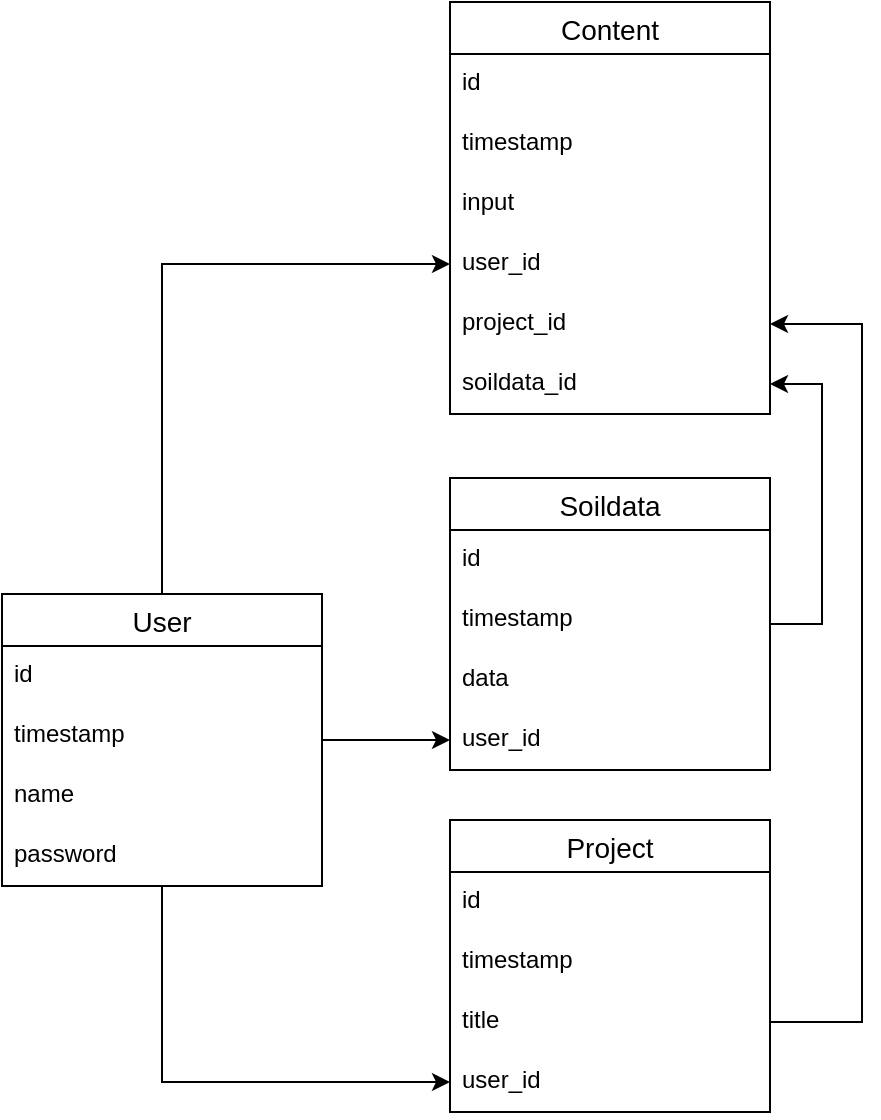<mxfile version="13.6.5">
    <diagram id="BHHHVBN1Tue29iR67mgr" name="Page-1">
        <mxGraphModel dx="1165" dy="783" grid="1" gridSize="10" guides="1" tooltips="1" connect="1" arrows="1" fold="1" page="1" pageScale="1" pageWidth="827" pageHeight="1169" math="0" shadow="0">
            <root>
                <mxCell id="0"/>
                <mxCell id="1" parent="0"/>
                <mxCell id="8YiBdFQph9Uz6ecGhjkG-10" value="User" style="swimlane;fontStyle=0;childLayout=stackLayout;horizontal=1;startSize=26;horizontalStack=0;resizeParent=1;resizeParentMax=0;resizeLast=0;collapsible=1;marginBottom=0;align=center;fontSize=14;comic=0;" parent="1" vertex="1">
                    <mxGeometry x="190" y="386" width="160" height="146" as="geometry"/>
                </mxCell>
                <mxCell id="8YiBdFQph9Uz6ecGhjkG-12" value="id" style="text;strokeColor=none;fillColor=none;spacingLeft=4;spacingRight=4;overflow=hidden;rotatable=0;points=[[0,0.5],[1,0.5]];portConstraint=eastwest;fontSize=12;" parent="8YiBdFQph9Uz6ecGhjkG-10" vertex="1">
                    <mxGeometry y="26" width="160" height="30" as="geometry"/>
                </mxCell>
                <mxCell id="8YiBdFQph9Uz6ecGhjkG-13" value="timestamp" style="text;strokeColor=none;fillColor=none;spacingLeft=4;spacingRight=4;overflow=hidden;rotatable=0;points=[[0,0.5],[1,0.5]];portConstraint=eastwest;fontSize=12;" parent="8YiBdFQph9Uz6ecGhjkG-10" vertex="1">
                    <mxGeometry y="56" width="160" height="30" as="geometry"/>
                </mxCell>
                <mxCell id="8YiBdFQph9Uz6ecGhjkG-14" value="name" style="text;strokeColor=none;fillColor=none;spacingLeft=4;spacingRight=4;overflow=hidden;rotatable=0;points=[[0,0.5],[1,0.5]];portConstraint=eastwest;fontSize=12;" parent="8YiBdFQph9Uz6ecGhjkG-10" vertex="1">
                    <mxGeometry y="86" width="160" height="30" as="geometry"/>
                </mxCell>
                <mxCell id="8YiBdFQph9Uz6ecGhjkG-15" value="password" style="text;strokeColor=none;fillColor=none;spacingLeft=4;spacingRight=4;overflow=hidden;rotatable=0;points=[[0,0.5],[1,0.5]];portConstraint=eastwest;fontSize=12;" parent="8YiBdFQph9Uz6ecGhjkG-10" vertex="1">
                    <mxGeometry y="116" width="160" height="30" as="geometry"/>
                </mxCell>
                <mxCell id="8YiBdFQph9Uz6ecGhjkG-18" value="Project" style="swimlane;fontStyle=0;childLayout=stackLayout;horizontal=1;startSize=26;horizontalStack=0;resizeParent=1;resizeParentMax=0;resizeLast=0;collapsible=1;marginBottom=0;align=center;fontSize=14;comic=0;" parent="1" vertex="1">
                    <mxGeometry x="414" y="499" width="160" height="146" as="geometry"/>
                </mxCell>
                <mxCell id="8YiBdFQph9Uz6ecGhjkG-19" value="id" style="text;strokeColor=none;fillColor=none;spacingLeft=4;spacingRight=4;overflow=hidden;rotatable=0;points=[[0,0.5],[1,0.5]];portConstraint=eastwest;fontSize=12;" parent="8YiBdFQph9Uz6ecGhjkG-18" vertex="1">
                    <mxGeometry y="26" width="160" height="30" as="geometry"/>
                </mxCell>
                <mxCell id="8YiBdFQph9Uz6ecGhjkG-20" value="timestamp" style="text;strokeColor=none;fillColor=none;spacingLeft=4;spacingRight=4;overflow=hidden;rotatable=0;points=[[0,0.5],[1,0.5]];portConstraint=eastwest;fontSize=12;" parent="8YiBdFQph9Uz6ecGhjkG-18" vertex="1">
                    <mxGeometry y="56" width="160" height="30" as="geometry"/>
                </mxCell>
                <mxCell id="8YiBdFQph9Uz6ecGhjkG-21" value="title" style="text;strokeColor=none;fillColor=none;spacingLeft=4;spacingRight=4;overflow=hidden;rotatable=0;points=[[0,0.5],[1,0.5]];portConstraint=eastwest;fontSize=12;" parent="8YiBdFQph9Uz6ecGhjkG-18" vertex="1">
                    <mxGeometry y="86" width="160" height="30" as="geometry"/>
                </mxCell>
                <mxCell id="8YiBdFQph9Uz6ecGhjkG-22" value="user_id" style="text;strokeColor=none;fillColor=none;spacingLeft=4;spacingRight=4;overflow=hidden;rotatable=0;points=[[0,0.5],[1,0.5]];portConstraint=eastwest;fontSize=12;" parent="8YiBdFQph9Uz6ecGhjkG-18" vertex="1">
                    <mxGeometry y="116" width="160" height="30" as="geometry"/>
                </mxCell>
                <mxCell id="8YiBdFQph9Uz6ecGhjkG-26" value="Soildata" style="swimlane;fontStyle=0;childLayout=stackLayout;horizontal=1;startSize=26;horizontalStack=0;resizeParent=1;resizeParentMax=0;resizeLast=0;collapsible=1;marginBottom=0;align=center;fontSize=14;comic=0;" parent="1" vertex="1">
                    <mxGeometry x="414" y="328" width="160" height="146" as="geometry"/>
                </mxCell>
                <mxCell id="8YiBdFQph9Uz6ecGhjkG-27" value="id" style="text;strokeColor=none;fillColor=none;spacingLeft=4;spacingRight=4;overflow=hidden;rotatable=0;points=[[0,0.5],[1,0.5]];portConstraint=eastwest;fontSize=12;" parent="8YiBdFQph9Uz6ecGhjkG-26" vertex="1">
                    <mxGeometry y="26" width="160" height="30" as="geometry"/>
                </mxCell>
                <mxCell id="8YiBdFQph9Uz6ecGhjkG-28" value="timestamp" style="text;strokeColor=none;fillColor=none;spacingLeft=4;spacingRight=4;overflow=hidden;rotatable=0;points=[[0,0.5],[1,0.5]];portConstraint=eastwest;fontSize=12;" parent="8YiBdFQph9Uz6ecGhjkG-26" vertex="1">
                    <mxGeometry y="56" width="160" height="30" as="geometry"/>
                </mxCell>
                <mxCell id="8YiBdFQph9Uz6ecGhjkG-29" value="data" style="text;strokeColor=none;fillColor=none;spacingLeft=4;spacingRight=4;overflow=hidden;rotatable=0;points=[[0,0.5],[1,0.5]];portConstraint=eastwest;fontSize=12;" parent="8YiBdFQph9Uz6ecGhjkG-26" vertex="1">
                    <mxGeometry y="86" width="160" height="30" as="geometry"/>
                </mxCell>
                <mxCell id="8YiBdFQph9Uz6ecGhjkG-44" value="user_id" style="text;strokeColor=none;fillColor=none;spacingLeft=4;spacingRight=4;overflow=hidden;rotatable=0;points=[[0,0.5],[1,0.5]];portConstraint=eastwest;fontSize=12;" parent="8YiBdFQph9Uz6ecGhjkG-26" vertex="1">
                    <mxGeometry y="116" width="160" height="30" as="geometry"/>
                </mxCell>
                <mxCell id="8YiBdFQph9Uz6ecGhjkG-33" value="Content" style="swimlane;fontStyle=0;childLayout=stackLayout;horizontal=1;startSize=26;horizontalStack=0;resizeParent=1;resizeParentMax=0;resizeLast=0;collapsible=1;marginBottom=0;align=center;fontSize=14;comic=0;" parent="1" vertex="1">
                    <mxGeometry x="414" y="90" width="160" height="206" as="geometry"/>
                </mxCell>
                <mxCell id="8YiBdFQph9Uz6ecGhjkG-34" value="id" style="text;strokeColor=none;fillColor=none;spacingLeft=4;spacingRight=4;overflow=hidden;rotatable=0;points=[[0,0.5],[1,0.5]];portConstraint=eastwest;fontSize=12;" parent="8YiBdFQph9Uz6ecGhjkG-33" vertex="1">
                    <mxGeometry y="26" width="160" height="30" as="geometry"/>
                </mxCell>
                <mxCell id="8YiBdFQph9Uz6ecGhjkG-35" value="timestamp" style="text;strokeColor=none;fillColor=none;spacingLeft=4;spacingRight=4;overflow=hidden;rotatable=0;points=[[0,0.5],[1,0.5]];portConstraint=eastwest;fontSize=12;" parent="8YiBdFQph9Uz6ecGhjkG-33" vertex="1">
                    <mxGeometry y="56" width="160" height="30" as="geometry"/>
                </mxCell>
                <mxCell id="8YiBdFQph9Uz6ecGhjkG-36" value="input" style="text;strokeColor=none;fillColor=none;spacingLeft=4;spacingRight=4;overflow=hidden;rotatable=0;points=[[0,0.5],[1,0.5]];portConstraint=eastwest;fontSize=12;" parent="8YiBdFQph9Uz6ecGhjkG-33" vertex="1">
                    <mxGeometry y="86" width="160" height="30" as="geometry"/>
                </mxCell>
                <mxCell id="8YiBdFQph9Uz6ecGhjkG-37" value="user_id" style="text;strokeColor=none;fillColor=none;spacingLeft=4;spacingRight=4;overflow=hidden;rotatable=0;points=[[0,0.5],[1,0.5]];portConstraint=eastwest;fontSize=12;" parent="8YiBdFQph9Uz6ecGhjkG-33" vertex="1">
                    <mxGeometry y="116" width="160" height="30" as="geometry"/>
                </mxCell>
                <mxCell id="8YiBdFQph9Uz6ecGhjkG-38" value="project_id" style="text;strokeColor=none;fillColor=none;spacingLeft=4;spacingRight=4;overflow=hidden;rotatable=0;points=[[0,0.5],[1,0.5]];portConstraint=eastwest;fontSize=12;" parent="8YiBdFQph9Uz6ecGhjkG-33" vertex="1">
                    <mxGeometry y="146" width="160" height="30" as="geometry"/>
                </mxCell>
                <mxCell id="8YiBdFQph9Uz6ecGhjkG-39" value="soildata_id" style="text;strokeColor=none;fillColor=none;spacingLeft=4;spacingRight=4;overflow=hidden;rotatable=0;points=[[0,0.5],[1,0.5]];portConstraint=eastwest;fontSize=12;" parent="8YiBdFQph9Uz6ecGhjkG-33" vertex="1">
                    <mxGeometry y="176" width="160" height="30" as="geometry"/>
                </mxCell>
                <mxCell id="8YiBdFQph9Uz6ecGhjkG-40" style="edgeStyle=orthogonalEdgeStyle;rounded=0;orthogonalLoop=1;jettySize=auto;html=1;startArrow=classic;startFill=1;endArrow=none;endFill=0;" parent="1" source="8YiBdFQph9Uz6ecGhjkG-37" target="8YiBdFQph9Uz6ecGhjkG-10" edge="1">
                    <mxGeometry relative="1" as="geometry"/>
                </mxCell>
                <mxCell id="8YiBdFQph9Uz6ecGhjkG-45" style="edgeStyle=orthogonalEdgeStyle;rounded=0;orthogonalLoop=1;jettySize=auto;html=1;startArrow=classic;startFill=1;endArrow=none;endFill=0;" parent="1" source="8YiBdFQph9Uz6ecGhjkG-44" target="8YiBdFQph9Uz6ecGhjkG-10" edge="1">
                    <mxGeometry relative="1" as="geometry"/>
                </mxCell>
                <mxCell id="8YiBdFQph9Uz6ecGhjkG-48" style="edgeStyle=orthogonalEdgeStyle;rounded=0;orthogonalLoop=1;jettySize=auto;html=1;startArrow=classic;startFill=1;endArrow=none;endFill=0;" parent="1" source="8YiBdFQph9Uz6ecGhjkG-22" target="8YiBdFQph9Uz6ecGhjkG-10" edge="1">
                    <mxGeometry relative="1" as="geometry"/>
                </mxCell>
                <mxCell id="8YiBdFQph9Uz6ecGhjkG-49" style="edgeStyle=orthogonalEdgeStyle;rounded=0;orthogonalLoop=1;jettySize=auto;html=1;startArrow=classic;startFill=1;endArrow=none;endFill=0;" parent="1" source="8YiBdFQph9Uz6ecGhjkG-38" target="8YiBdFQph9Uz6ecGhjkG-21" edge="1">
                    <mxGeometry relative="1" as="geometry">
                        <Array as="points">
                            <mxPoint x="620" y="251"/>
                            <mxPoint x="620" y="600"/>
                        </Array>
                    </mxGeometry>
                </mxCell>
                <mxCell id="8YiBdFQph9Uz6ecGhjkG-50" style="edgeStyle=orthogonalEdgeStyle;rounded=0;orthogonalLoop=1;jettySize=auto;html=1;startArrow=classic;startFill=1;endArrow=none;endFill=0;" parent="1" source="8YiBdFQph9Uz6ecGhjkG-39" target="8YiBdFQph9Uz6ecGhjkG-26" edge="1">
                    <mxGeometry relative="1" as="geometry">
                        <Array as="points">
                            <mxPoint x="600" y="281"/>
                            <mxPoint x="600" y="401"/>
                        </Array>
                    </mxGeometry>
                </mxCell>
            </root>
        </mxGraphModel>
    </diagram>
</mxfile>
